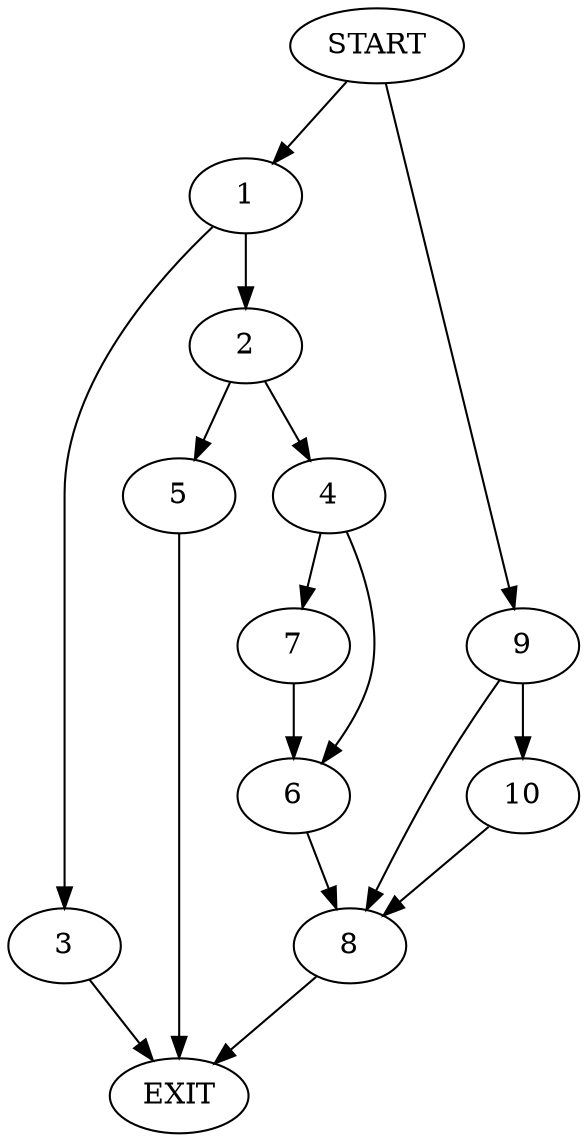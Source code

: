 digraph {
0 [label="START"]
11 [label="EXIT"]
0 -> 1
1 -> 2
1 -> 3
2 -> 4
2 -> 5
3 -> 11
4 -> 6
4 -> 7
5 -> 11
6 -> 8
7 -> 6
8 -> 11
0 -> 9
9 -> 10
9 -> 8
10 -> 8
}
